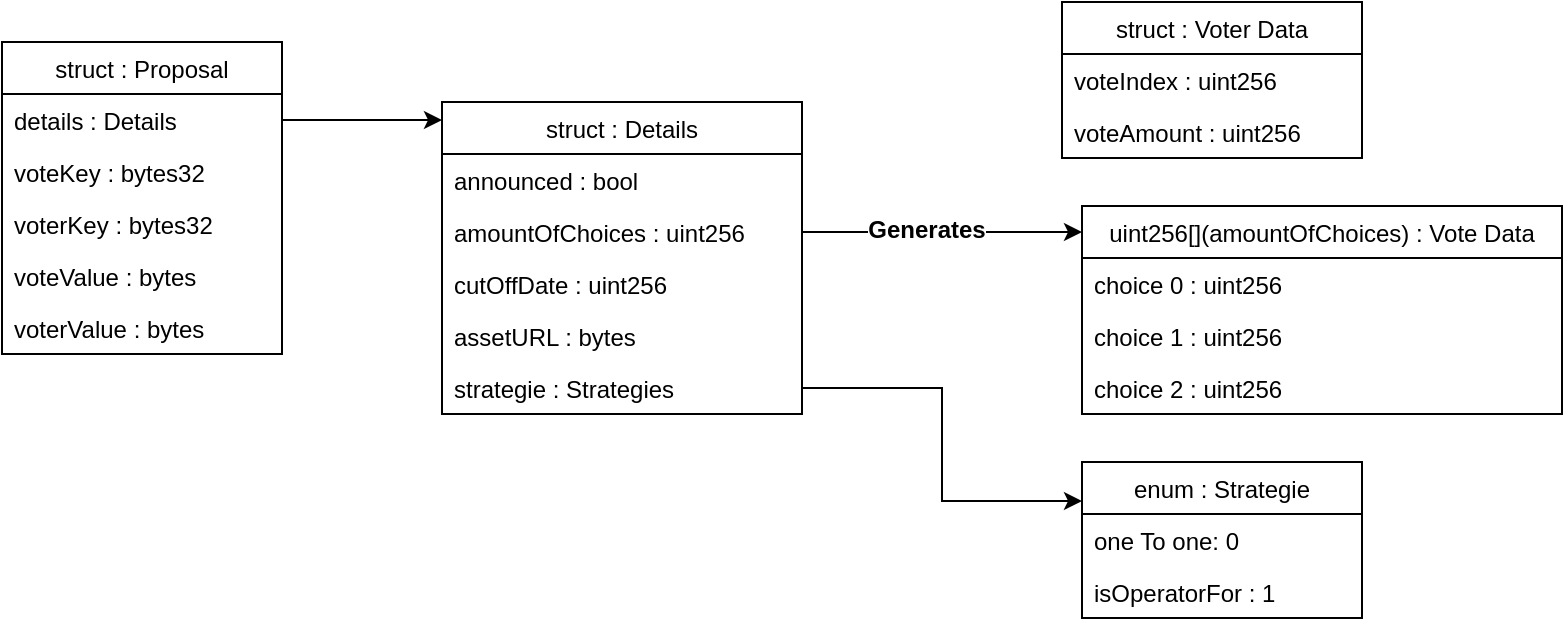 <mxfile version="14.5.1" type="device"><diagram id="4RrPxgwfONqqSmivKVyb" name="Page-1"><mxGraphModel dx="2036" dy="672" grid="1" gridSize="10" guides="1" tooltips="1" connect="1" arrows="1" fold="1" page="1" pageScale="1" pageWidth="850" pageHeight="1100" math="0" shadow="0"><root><mxCell id="0"/><mxCell id="1" parent="0"/><mxCell id="yr_25lDW5QLkXs2ZvpE1-1" value="struct : Details" style="swimlane;fontStyle=0;childLayout=stackLayout;horizontal=1;startSize=26;fillColor=none;horizontalStack=0;resizeParent=1;resizeParentMax=0;resizeLast=0;collapsible=1;marginBottom=0;" parent="1" vertex="1"><mxGeometry x="60" y="80" width="180" height="156" as="geometry"/></mxCell><mxCell id="yr_25lDW5QLkXs2ZvpE1-2" value="announced : bool" style="text;strokeColor=none;fillColor=none;align=left;verticalAlign=top;spacingLeft=4;spacingRight=4;overflow=hidden;rotatable=0;points=[[0,0.5],[1,0.5]];portConstraint=eastwest;" parent="yr_25lDW5QLkXs2ZvpE1-1" vertex="1"><mxGeometry y="26" width="180" height="26" as="geometry"/></mxCell><mxCell id="yr_25lDW5QLkXs2ZvpE1-3" value="amountOfChoices : uint256" style="text;strokeColor=none;fillColor=none;align=left;verticalAlign=top;spacingLeft=4;spacingRight=4;overflow=hidden;rotatable=0;points=[[0,0.5],[1,0.5]];portConstraint=eastwest;" parent="yr_25lDW5QLkXs2ZvpE1-1" vertex="1"><mxGeometry y="52" width="180" height="26" as="geometry"/></mxCell><mxCell id="yr_25lDW5QLkXs2ZvpE1-5" value="cutOffDate : uint256" style="text;strokeColor=none;fillColor=none;align=left;verticalAlign=top;spacingLeft=4;spacingRight=4;overflow=hidden;rotatable=0;points=[[0,0.5],[1,0.5]];portConstraint=eastwest;" parent="yr_25lDW5QLkXs2ZvpE1-1" vertex="1"><mxGeometry y="78" width="180" height="26" as="geometry"/></mxCell><mxCell id="yr_25lDW5QLkXs2ZvpE1-6" value="assetURL : bytes " style="text;strokeColor=none;fillColor=none;align=left;verticalAlign=top;spacingLeft=4;spacingRight=4;overflow=hidden;rotatable=0;points=[[0,0.5],[1,0.5]];portConstraint=eastwest;" parent="yr_25lDW5QLkXs2ZvpE1-1" vertex="1"><mxGeometry y="104" width="180" height="26" as="geometry"/></mxCell><mxCell id="yr_25lDW5QLkXs2ZvpE1-7" value="strategie : Strategies" style="text;strokeColor=none;fillColor=none;align=left;verticalAlign=top;spacingLeft=4;spacingRight=4;overflow=hidden;rotatable=0;points=[[0,0.5],[1,0.5]];portConstraint=eastwest;" parent="yr_25lDW5QLkXs2ZvpE1-1" vertex="1"><mxGeometry y="130" width="180" height="26" as="geometry"/></mxCell><mxCell id="yr_25lDW5QLkXs2ZvpE1-8" value="struct : Voter Data" style="swimlane;fontStyle=0;childLayout=stackLayout;horizontal=1;startSize=26;fillColor=none;horizontalStack=0;resizeParent=1;resizeParentMax=0;resizeLast=0;collapsible=1;marginBottom=0;" parent="1" vertex="1"><mxGeometry x="370" y="30" width="150" height="78" as="geometry"/></mxCell><mxCell id="yr_25lDW5QLkXs2ZvpE1-9" value="voteIndex : uint256" style="text;strokeColor=none;fillColor=none;align=left;verticalAlign=top;spacingLeft=4;spacingRight=4;overflow=hidden;rotatable=0;points=[[0,0.5],[1,0.5]];portConstraint=eastwest;" parent="yr_25lDW5QLkXs2ZvpE1-8" vertex="1"><mxGeometry y="26" width="150" height="26" as="geometry"/></mxCell><mxCell id="yr_25lDW5QLkXs2ZvpE1-10" value="voteAmount : uint256" style="text;strokeColor=none;fillColor=none;align=left;verticalAlign=top;spacingLeft=4;spacingRight=4;overflow=hidden;rotatable=0;points=[[0,0.5],[1,0.5]];portConstraint=eastwest;" parent="yr_25lDW5QLkXs2ZvpE1-8" vertex="1"><mxGeometry y="52" width="150" height="26" as="geometry"/></mxCell><mxCell id="yr_25lDW5QLkXs2ZvpE1-15" style="edgeStyle=orthogonalEdgeStyle;rounded=0;orthogonalLoop=1;jettySize=auto;html=1;entryX=0;entryY=0.125;entryDx=0;entryDy=0;entryPerimeter=0;" parent="1" source="yr_25lDW5QLkXs2ZvpE1-3" target="021TfFQbaZqgiTT5rXaN-1" edge="1"><mxGeometry relative="1" as="geometry"><mxPoint x="420" y="145" as="targetPoint"/></mxGeometry></mxCell><mxCell id="k8G7PLrDOqmDBqUEVYzv-1" value="&lt;font style=&quot;font-size: 12px&quot;&gt;&lt;b&gt;Generates&lt;/b&gt;&lt;/font&gt;" style="edgeLabel;html=1;align=center;verticalAlign=middle;resizable=0;points=[];" parent="yr_25lDW5QLkXs2ZvpE1-15" vertex="1" connectable="0"><mxGeometry x="-0.114" y="1" relative="1" as="geometry"><mxPoint as="offset"/></mxGeometry></mxCell><mxCell id="021TfFQbaZqgiTT5rXaN-1" value="uint256[](amountOfChoices) : Vote Data" style="swimlane;fontStyle=0;childLayout=stackLayout;horizontal=1;startSize=26;fillColor=none;horizontalStack=0;resizeParent=1;resizeParentMax=0;resizeLast=0;collapsible=1;marginBottom=0;" parent="1" vertex="1"><mxGeometry x="380" y="132" width="240" height="104" as="geometry"/></mxCell><mxCell id="021TfFQbaZqgiTT5rXaN-2" value="choice 0 : uint256  " style="text;strokeColor=none;fillColor=none;align=left;verticalAlign=top;spacingLeft=4;spacingRight=4;overflow=hidden;rotatable=0;points=[[0,0.5],[1,0.5]];portConstraint=eastwest;" parent="021TfFQbaZqgiTT5rXaN-1" vertex="1"><mxGeometry y="26" width="240" height="26" as="geometry"/></mxCell><mxCell id="021TfFQbaZqgiTT5rXaN-3" value="choice 1 : uint256" style="text;strokeColor=none;fillColor=none;align=left;verticalAlign=top;spacingLeft=4;spacingRight=4;overflow=hidden;rotatable=0;points=[[0,0.5],[1,0.5]];portConstraint=eastwest;" parent="021TfFQbaZqgiTT5rXaN-1" vertex="1"><mxGeometry y="52" width="240" height="26" as="geometry"/></mxCell><mxCell id="021TfFQbaZqgiTT5rXaN-4" value="choice 2 : uint256" style="text;strokeColor=none;fillColor=none;align=left;verticalAlign=top;spacingLeft=4;spacingRight=4;overflow=hidden;rotatable=0;points=[[0,0.5],[1,0.5]];portConstraint=eastwest;" parent="021TfFQbaZqgiTT5rXaN-1" vertex="1"><mxGeometry y="78" width="240" height="26" as="geometry"/></mxCell><mxCell id="021TfFQbaZqgiTT5rXaN-5" value="enum : Strategie" style="swimlane;fontStyle=0;childLayout=stackLayout;horizontal=1;startSize=26;fillColor=none;horizontalStack=0;resizeParent=1;resizeParentMax=0;resizeLast=0;collapsible=1;marginBottom=0;" parent="1" vertex="1"><mxGeometry x="380" y="260" width="140" height="78" as="geometry"/></mxCell><mxCell id="021TfFQbaZqgiTT5rXaN-6" value="one To one: 0" style="text;strokeColor=none;fillColor=none;align=left;verticalAlign=top;spacingLeft=4;spacingRight=4;overflow=hidden;rotatable=0;points=[[0,0.5],[1,0.5]];portConstraint=eastwest;" parent="021TfFQbaZqgiTT5rXaN-5" vertex="1"><mxGeometry y="26" width="140" height="26" as="geometry"/></mxCell><mxCell id="021TfFQbaZqgiTT5rXaN-7" value="isOperatorFor : 1" style="text;strokeColor=none;fillColor=none;align=left;verticalAlign=top;spacingLeft=4;spacingRight=4;overflow=hidden;rotatable=0;points=[[0,0.5],[1,0.5]];portConstraint=eastwest;" parent="021TfFQbaZqgiTT5rXaN-5" vertex="1"><mxGeometry y="52" width="140" height="26" as="geometry"/></mxCell><mxCell id="021TfFQbaZqgiTT5rXaN-10" style="edgeStyle=orthogonalEdgeStyle;rounded=0;orthogonalLoop=1;jettySize=auto;html=1;entryX=0;entryY=0.25;entryDx=0;entryDy=0;fillColor=#000000;" parent="1" source="yr_25lDW5QLkXs2ZvpE1-7" target="021TfFQbaZqgiTT5rXaN-5" edge="1"><mxGeometry relative="1" as="geometry"/></mxCell><mxCell id="021TfFQbaZqgiTT5rXaN-17" style="edgeStyle=orthogonalEdgeStyle;rounded=0;orthogonalLoop=1;jettySize=auto;html=1;fillColor=#000000;exitX=1;exitY=0.5;exitDx=0;exitDy=0;" parent="1" source="021TfFQbaZqgiTT5rXaN-12" edge="1"><mxGeometry relative="1" as="geometry"><mxPoint x="60" y="89" as="targetPoint"/></mxGeometry></mxCell><mxCell id="021TfFQbaZqgiTT5rXaN-11" value="struct : Proposal" style="swimlane;fontStyle=0;childLayout=stackLayout;horizontal=1;startSize=26;fillColor=none;horizontalStack=0;resizeParent=1;resizeParentMax=0;resizeLast=0;collapsible=1;marginBottom=0;" parent="1" vertex="1"><mxGeometry x="-160" y="50" width="140" height="156" as="geometry"/></mxCell><mxCell id="021TfFQbaZqgiTT5rXaN-12" value="details : Details" style="text;strokeColor=none;fillColor=none;align=left;verticalAlign=top;spacingLeft=4;spacingRight=4;overflow=hidden;rotatable=0;points=[[0,0.5],[1,0.5]];portConstraint=eastwest;" parent="021TfFQbaZqgiTT5rXaN-11" vertex="1"><mxGeometry y="26" width="140" height="26" as="geometry"/></mxCell><mxCell id="021TfFQbaZqgiTT5rXaN-13" value="voteKey : bytes32" style="text;strokeColor=none;fillColor=none;align=left;verticalAlign=top;spacingLeft=4;spacingRight=4;overflow=hidden;rotatable=0;points=[[0,0.5],[1,0.5]];portConstraint=eastwest;" parent="021TfFQbaZqgiTT5rXaN-11" vertex="1"><mxGeometry y="52" width="140" height="26" as="geometry"/></mxCell><mxCell id="021TfFQbaZqgiTT5rXaN-14" value="voterKey : bytes32" style="text;strokeColor=none;fillColor=none;align=left;verticalAlign=top;spacingLeft=4;spacingRight=4;overflow=hidden;rotatable=0;points=[[0,0.5],[1,0.5]];portConstraint=eastwest;" parent="021TfFQbaZqgiTT5rXaN-11" vertex="1"><mxGeometry y="78" width="140" height="26" as="geometry"/></mxCell><mxCell id="021TfFQbaZqgiTT5rXaN-15" value="voteValue : bytes" style="text;strokeColor=none;fillColor=none;align=left;verticalAlign=top;spacingLeft=4;spacingRight=4;overflow=hidden;rotatable=0;points=[[0,0.5],[1,0.5]];portConstraint=eastwest;" parent="021TfFQbaZqgiTT5rXaN-11" vertex="1"><mxGeometry y="104" width="140" height="26" as="geometry"/></mxCell><mxCell id="021TfFQbaZqgiTT5rXaN-16" value="voterValue : bytes" style="text;strokeColor=none;fillColor=none;align=left;verticalAlign=top;spacingLeft=4;spacingRight=4;overflow=hidden;rotatable=0;points=[[0,0.5],[1,0.5]];portConstraint=eastwest;" parent="021TfFQbaZqgiTT5rXaN-11" vertex="1"><mxGeometry y="130" width="140" height="26" as="geometry"/></mxCell></root></mxGraphModel></diagram></mxfile>